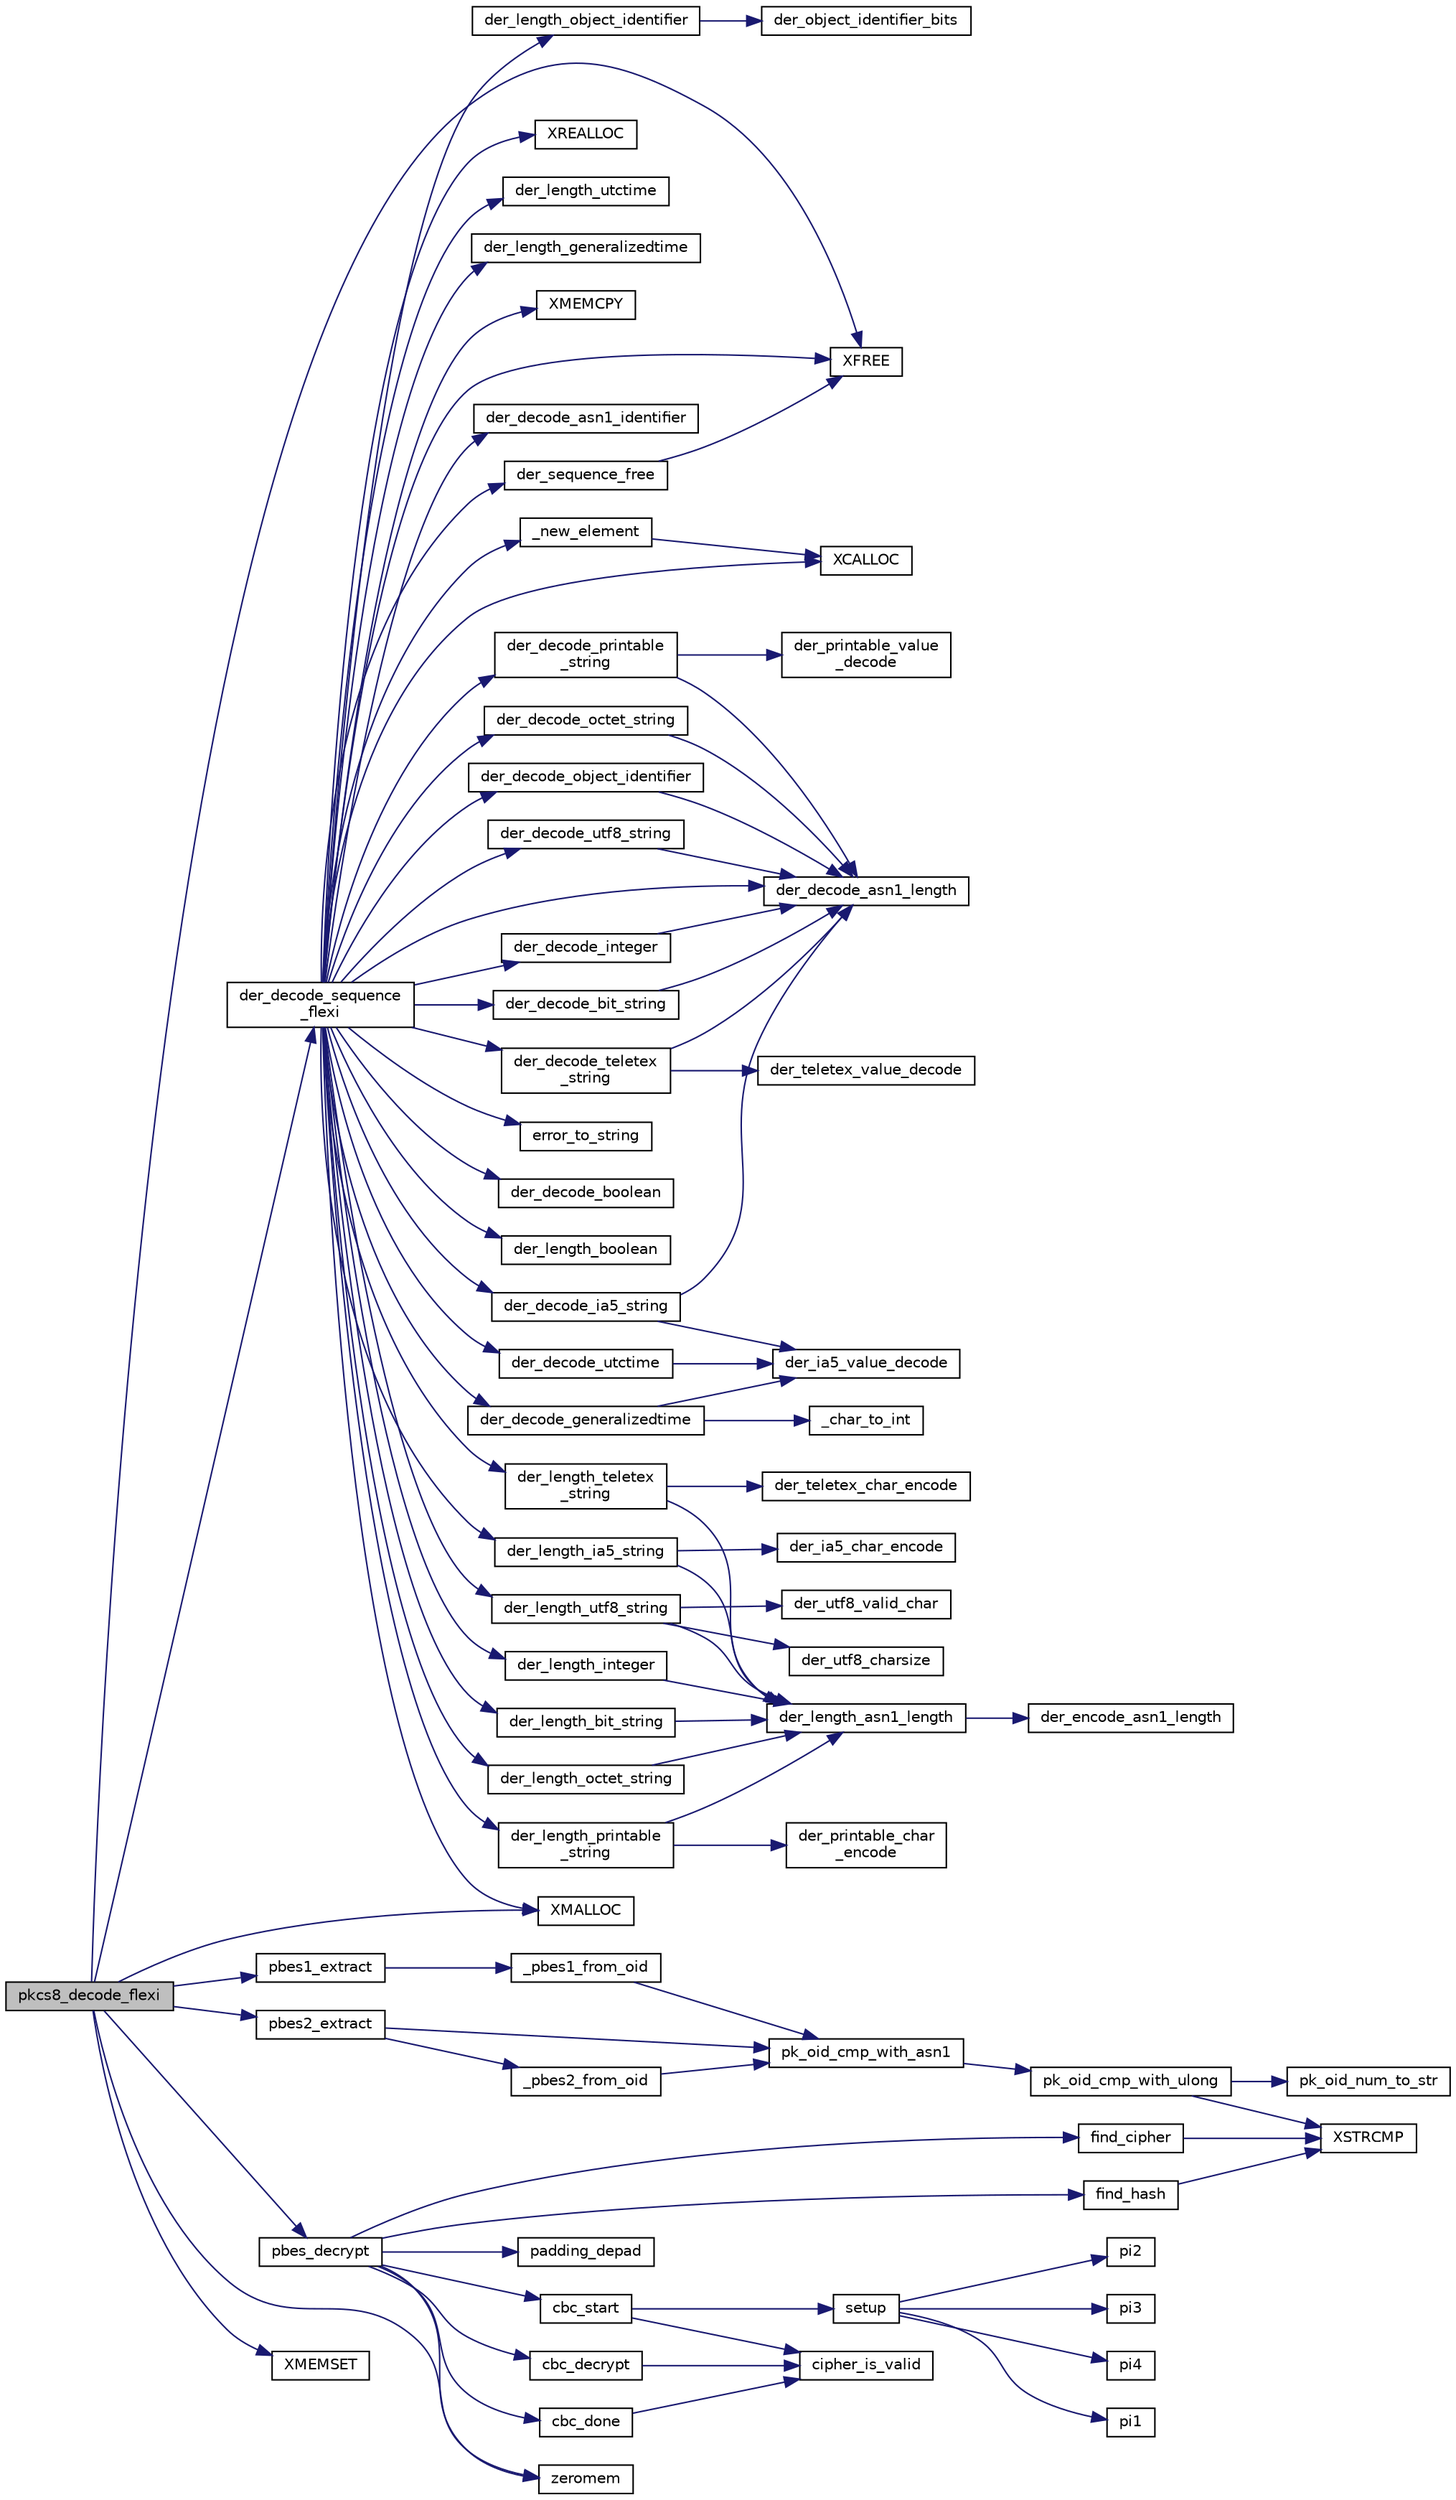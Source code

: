 digraph "pkcs8_decode_flexi"
{
 // LATEX_PDF_SIZE
  edge [fontname="Helvetica",fontsize="10",labelfontname="Helvetica",labelfontsize="10"];
  node [fontname="Helvetica",fontsize="10",shape=record];
  rankdir="LR";
  Node1049 [label="pkcs8_decode_flexi",height=0.2,width=0.4,color="black", fillcolor="grey75", style="filled", fontcolor="black",tooltip="PKCS#8 decrypt if necessary & flexi-decode."];
  Node1049 -> Node1050 [color="midnightblue",fontsize="10",style="solid",fontname="Helvetica"];
  Node1050 [label="der_decode_sequence\l_flexi",height=0.2,width=0.4,color="black", fillcolor="white", style="filled",URL="$der__decode__sequence__flexi_8c.html#acec68888a6eae3b64f54b37cfb43d9b1",tooltip="ASN.1 DER Flexi(ble) decoder will decode arbitrary DER packets and create a linked list of the decode..."];
  Node1050 -> Node1051 [color="midnightblue",fontsize="10",style="solid",fontname="Helvetica"];
  Node1051 [label="_new_element",height=0.2,width=0.4,color="black", fillcolor="white", style="filled",URL="$der__decode__sequence__flexi_8c.html#a285f79a649248ff1eb749ac2ca6310ca",tooltip=" "];
  Node1051 -> Node1052 [color="midnightblue",fontsize="10",style="solid",fontname="Helvetica"];
  Node1052 [label="XCALLOC",height=0.2,width=0.4,color="black", fillcolor="white", style="filled",URL="$tomcrypt__cfg_8h.html#a151dda14cd7acae31eaf1102b0cc0685",tooltip=" "];
  Node1050 -> Node1053 [color="midnightblue",fontsize="10",style="solid",fontname="Helvetica"];
  Node1053 [label="der_decode_asn1_identifier",height=0.2,width=0.4,color="black", fillcolor="white", style="filled",URL="$tomcrypt__private_8h.html#a651ad7c1f5a930476bb10b9d61555346",tooltip="Decode the ASN.1 Identifier."];
  Node1050 -> Node1054 [color="midnightblue",fontsize="10",style="solid",fontname="Helvetica"];
  Node1054 [label="der_decode_asn1_length",height=0.2,width=0.4,color="black", fillcolor="white", style="filled",URL="$tomcrypt__private_8h.html#af90423764098b8876368d0984d96053a",tooltip="Decode the ASN.1 Length field."];
  Node1050 -> Node1055 [color="midnightblue",fontsize="10",style="solid",fontname="Helvetica"];
  Node1055 [label="error_to_string",height=0.2,width=0.4,color="black", fillcolor="white", style="filled",URL="$tomcrypt__misc_8h.html#a3bd8fe097a1951bd18d73b2231c7f700",tooltip="Convert an LTC error code to ASCII."];
  Node1050 -> Node1052 [color="midnightblue",fontsize="10",style="solid",fontname="Helvetica"];
  Node1050 -> Node1056 [color="midnightblue",fontsize="10",style="solid",fontname="Helvetica"];
  Node1056 [label="der_decode_boolean",height=0.2,width=0.4,color="black", fillcolor="white", style="filled",URL="$der__decode__boolean_8c.html#a5c72faaf0b34b18bd92db4d95e211a9d",tooltip="Read a BOOLEAN."];
  Node1050 -> Node1057 [color="midnightblue",fontsize="10",style="solid",fontname="Helvetica"];
  Node1057 [label="der_length_boolean",height=0.2,width=0.4,color="black", fillcolor="white", style="filled",URL="$der__length__boolean_8c.html#aa90c23682da0279cbe55ea64b2c3e381",tooltip="Gets length of DER encoding of a BOOLEAN."];
  Node1050 -> Node1058 [color="midnightblue",fontsize="10",style="solid",fontname="Helvetica"];
  Node1058 [label="der_decode_integer",height=0.2,width=0.4,color="black", fillcolor="white", style="filled",URL="$der__decode__integer_8c.html#ac5b0a7020165ada29ba6278fe128599d",tooltip="Read a mp_int integer."];
  Node1058 -> Node1054 [color="midnightblue",fontsize="10",style="solid",fontname="Helvetica"];
  Node1050 -> Node1059 [color="midnightblue",fontsize="10",style="solid",fontname="Helvetica"];
  Node1059 [label="der_length_integer",height=0.2,width=0.4,color="black", fillcolor="white", style="filled",URL="$der__length__integer_8c.html#af27dfc46ec4a482af05a2265a9d31ca3",tooltip="Gets length of DER encoding of num."];
  Node1059 -> Node1060 [color="midnightblue",fontsize="10",style="solid",fontname="Helvetica"];
  Node1060 [label="der_length_asn1_length",height=0.2,width=0.4,color="black", fillcolor="white", style="filled",URL="$tomcrypt__private_8h.html#a8999e23c66cda0d777570e54f3a5c795",tooltip="Determine the length required to encode len in the ASN.1 length field."];
  Node1060 -> Node1061 [color="midnightblue",fontsize="10",style="solid",fontname="Helvetica"];
  Node1061 [label="der_encode_asn1_length",height=0.2,width=0.4,color="black", fillcolor="white", style="filled",URL="$tomcrypt__private_8h.html#ae0b6c1f1188a5aa201aa84de9a659550",tooltip="Encode the ASN.1 length field."];
  Node1050 -> Node1062 [color="midnightblue",fontsize="10",style="solid",fontname="Helvetica"];
  Node1062 [label="der_decode_bit_string",height=0.2,width=0.4,color="black", fillcolor="white", style="filled",URL="$der__decode__bit__string_8c.html#a0a0c371e559e6b455cc4a052d962226f",tooltip="Store a BIT STRING."];
  Node1062 -> Node1054 [color="midnightblue",fontsize="10",style="solid",fontname="Helvetica"];
  Node1050 -> Node1063 [color="midnightblue",fontsize="10",style="solid",fontname="Helvetica"];
  Node1063 [label="der_length_bit_string",height=0.2,width=0.4,color="black", fillcolor="white", style="filled",URL="$der__length__bit__string_8c.html#a73416248e2f93535d54603567acc9cfd",tooltip="Gets length of DER encoding of BIT STRING."];
  Node1063 -> Node1060 [color="midnightblue",fontsize="10",style="solid",fontname="Helvetica"];
  Node1050 -> Node1064 [color="midnightblue",fontsize="10",style="solid",fontname="Helvetica"];
  Node1064 [label="der_decode_octet_string",height=0.2,width=0.4,color="black", fillcolor="white", style="filled",URL="$der__decode__octet__string_8c.html#af315ce6a951697ede7ec4c9716b5b20b",tooltip="Store a OCTET STRING."];
  Node1064 -> Node1054 [color="midnightblue",fontsize="10",style="solid",fontname="Helvetica"];
  Node1050 -> Node1065 [color="midnightblue",fontsize="10",style="solid",fontname="Helvetica"];
  Node1065 [label="der_length_octet_string",height=0.2,width=0.4,color="black", fillcolor="white", style="filled",URL="$der__length__octet__string_8c.html#a65b2f3065d3f51608a1dfa3b284a74df",tooltip="Gets length of DER encoding of OCTET STRING."];
  Node1065 -> Node1060 [color="midnightblue",fontsize="10",style="solid",fontname="Helvetica"];
  Node1050 -> Node1066 [color="midnightblue",fontsize="10",style="solid",fontname="Helvetica"];
  Node1066 [label="der_decode_object_identifier",height=0.2,width=0.4,color="black", fillcolor="white", style="filled",URL="$der__decode__object__identifier_8c.html#aee91111fe2b92dca6c83e6c7de36be8f",tooltip="Decode OID data and store the array of integers in words."];
  Node1066 -> Node1054 [color="midnightblue",fontsize="10",style="solid",fontname="Helvetica"];
  Node1050 -> Node1067 [color="midnightblue",fontsize="10",style="solid",fontname="Helvetica"];
  Node1067 [label="der_length_object_identifier",height=0.2,width=0.4,color="black", fillcolor="white", style="filled",URL="$der__length__object__identifier_8c.html#ae1fe5b2cd3f20a693cc571a2a8fc9af0",tooltip="Gets length of DER encoding of Object Identifier."];
  Node1067 -> Node1068 [color="midnightblue",fontsize="10",style="solid",fontname="Helvetica"];
  Node1068 [label="der_object_identifier_bits",height=0.2,width=0.4,color="black", fillcolor="white", style="filled",URL="$der__length__object__identifier_8c.html#aef2413878ded8dc303e150d31fca294d",tooltip=" "];
  Node1050 -> Node1069 [color="midnightblue",fontsize="10",style="solid",fontname="Helvetica"];
  Node1069 [label="XREALLOC",height=0.2,width=0.4,color="black", fillcolor="white", style="filled",URL="$tomcrypt__cfg_8h.html#a6146d108fa03ec35ee5fd391f874ad5d",tooltip=" "];
  Node1050 -> Node1070 [color="midnightblue",fontsize="10",style="solid",fontname="Helvetica"];
  Node1070 [label="der_decode_utf8_string",height=0.2,width=0.4,color="black", fillcolor="white", style="filled",URL="$der__decode__utf8__string_8c.html#afc867f0f02273fac931669abded4cbb3",tooltip="Store a UTF8 STRING."];
  Node1070 -> Node1054 [color="midnightblue",fontsize="10",style="solid",fontname="Helvetica"];
  Node1050 -> Node1071 [color="midnightblue",fontsize="10",style="solid",fontname="Helvetica"];
  Node1071 [label="der_length_utf8_string",height=0.2,width=0.4,color="black", fillcolor="white", style="filled",URL="$der__length__utf8__string_8c.html#aa8b54979c2261c4d703c9464e0bb14c1",tooltip="Gets length of DER encoding of UTF8 STRING."];
  Node1071 -> Node1072 [color="midnightblue",fontsize="10",style="solid",fontname="Helvetica"];
  Node1072 [label="der_utf8_valid_char",height=0.2,width=0.4,color="black", fillcolor="white", style="filled",URL="$der__length__utf8__string_8c.html#a400ea59efe4834eac94e65230dd59822",tooltip="Test whether the given code point is valid character."];
  Node1071 -> Node1073 [color="midnightblue",fontsize="10",style="solid",fontname="Helvetica"];
  Node1073 [label="der_utf8_charsize",height=0.2,width=0.4,color="black", fillcolor="white", style="filled",URL="$der__length__utf8__string_8c.html#acc54e796874f1b01e2f9dd101da4c2a9",tooltip="Return the size in bytes of a UTF-8 character."];
  Node1071 -> Node1060 [color="midnightblue",fontsize="10",style="solid",fontname="Helvetica"];
  Node1050 -> Node1074 [color="midnightblue",fontsize="10",style="solid",fontname="Helvetica"];
  Node1074 [label="der_decode_printable\l_string",height=0.2,width=0.4,color="black", fillcolor="white", style="filled",URL="$der__decode__printable__string_8c.html#a0967e5db58c3ce6b0971b5c5097c0d9f",tooltip="Store a printable STRING."];
  Node1074 -> Node1054 [color="midnightblue",fontsize="10",style="solid",fontname="Helvetica"];
  Node1074 -> Node1075 [color="midnightblue",fontsize="10",style="solid",fontname="Helvetica"];
  Node1075 [label="der_printable_value\l_decode",height=0.2,width=0.4,color="black", fillcolor="white", style="filled",URL="$der__length__printable__string_8c.html#a40a13d8a1afe59dda039bc8fc1140ef2",tooltip=" "];
  Node1050 -> Node1076 [color="midnightblue",fontsize="10",style="solid",fontname="Helvetica"];
  Node1076 [label="der_length_printable\l_string",height=0.2,width=0.4,color="black", fillcolor="white", style="filled",URL="$der__length__printable__string_8c.html#ac206210b58e1bac2342a80d26bd802db",tooltip="Gets length of DER encoding of Printable STRING."];
  Node1076 -> Node1077 [color="midnightblue",fontsize="10",style="solid",fontname="Helvetica"];
  Node1077 [label="der_printable_char\l_encode",height=0.2,width=0.4,color="black", fillcolor="white", style="filled",URL="$der__length__printable__string_8c.html#a2169053089957db51bbd2e091c7ae293",tooltip=" "];
  Node1076 -> Node1060 [color="midnightblue",fontsize="10",style="solid",fontname="Helvetica"];
  Node1050 -> Node1078 [color="midnightblue",fontsize="10",style="solid",fontname="Helvetica"];
  Node1078 [label="der_decode_teletex\l_string",height=0.2,width=0.4,color="black", fillcolor="white", style="filled",URL="$der__decode__teletex__string_8c.html#a926dc4d05a1a0243569ea85ff85901b6",tooltip="Store a teletex STRING."];
  Node1078 -> Node1054 [color="midnightblue",fontsize="10",style="solid",fontname="Helvetica"];
  Node1078 -> Node1079 [color="midnightblue",fontsize="10",style="solid",fontname="Helvetica"];
  Node1079 [label="der_teletex_value_decode",height=0.2,width=0.4,color="black", fillcolor="white", style="filled",URL="$tomcrypt__private_8h.html#ab300884b978bd66022a4003ef5a1f2a1",tooltip=" "];
  Node1050 -> Node1080 [color="midnightblue",fontsize="10",style="solid",fontname="Helvetica"];
  Node1080 [label="der_length_teletex\l_string",height=0.2,width=0.4,color="black", fillcolor="white", style="filled",URL="$der__length__teletex__string_8c.html#a2b3c8aa9d2c26839f9100fdc0286cd93",tooltip="Gets length of DER encoding of teletex STRING."];
  Node1080 -> Node1081 [color="midnightblue",fontsize="10",style="solid",fontname="Helvetica"];
  Node1081 [label="der_teletex_char_encode",height=0.2,width=0.4,color="black", fillcolor="white", style="filled",URL="$der__length__teletex__string_8c.html#ae8e05b29e9cd248f6a81450eefd22163",tooltip=" "];
  Node1080 -> Node1060 [color="midnightblue",fontsize="10",style="solid",fontname="Helvetica"];
  Node1050 -> Node1082 [color="midnightblue",fontsize="10",style="solid",fontname="Helvetica"];
  Node1082 [label="der_decode_ia5_string",height=0.2,width=0.4,color="black", fillcolor="white", style="filled",URL="$der__decode__ia5__string_8c.html#ac2868573a2a8857a8463337d8411fe79",tooltip="Store a IA5 STRING."];
  Node1082 -> Node1054 [color="midnightblue",fontsize="10",style="solid",fontname="Helvetica"];
  Node1082 -> Node1083 [color="midnightblue",fontsize="10",style="solid",fontname="Helvetica"];
  Node1083 [label="der_ia5_value_decode",height=0.2,width=0.4,color="black", fillcolor="white", style="filled",URL="$der__length__ia5__string_8c.html#a52dbde67731f9a92da76ff73f6c960de",tooltip=" "];
  Node1050 -> Node1084 [color="midnightblue",fontsize="10",style="solid",fontname="Helvetica"];
  Node1084 [label="der_length_ia5_string",height=0.2,width=0.4,color="black", fillcolor="white", style="filled",URL="$der__length__ia5__string_8c.html#a37e6cf2c534040fe726a760956eade04",tooltip="Gets length of DER encoding of IA5 STRING."];
  Node1084 -> Node1085 [color="midnightblue",fontsize="10",style="solid",fontname="Helvetica"];
  Node1085 [label="der_ia5_char_encode",height=0.2,width=0.4,color="black", fillcolor="white", style="filled",URL="$der__length__ia5__string_8c.html#aa9cad5f213317520165e72ac9420bb65",tooltip=" "];
  Node1084 -> Node1060 [color="midnightblue",fontsize="10",style="solid",fontname="Helvetica"];
  Node1050 -> Node1086 [color="midnightblue",fontsize="10",style="solid",fontname="Helvetica"];
  Node1086 [label="der_decode_utctime",height=0.2,width=0.4,color="black", fillcolor="white", style="filled",URL="$der__decode__utctime_8c.html#a228dad2e418af24965b9b16188d61aac",tooltip="Decodes a UTC time structure in DER format (reads all 6 valid encoding formats)"];
  Node1086 -> Node1083 [color="midnightblue",fontsize="10",style="solid",fontname="Helvetica"];
  Node1050 -> Node1087 [color="midnightblue",fontsize="10",style="solid",fontname="Helvetica"];
  Node1087 [label="der_length_utctime",height=0.2,width=0.4,color="black", fillcolor="white", style="filled",URL="$der__length__utctime_8c.html#a666e7656df6985a9eb25794b878ec4e7",tooltip="Gets length of DER encoding of UTCTIME."];
  Node1050 -> Node1088 [color="midnightblue",fontsize="10",style="solid",fontname="Helvetica"];
  Node1088 [label="der_decode_generalizedtime",height=0.2,width=0.4,color="black", fillcolor="white", style="filled",URL="$der__decode__generalizedtime_8c.html#acca5d83c0dcc2bc67d724318132f66e1",tooltip="Decodes a Generalized time structure in DER format (reads all 6 valid encoding formats)"];
  Node1088 -> Node1083 [color="midnightblue",fontsize="10",style="solid",fontname="Helvetica"];
  Node1088 -> Node1089 [color="midnightblue",fontsize="10",style="solid",fontname="Helvetica"];
  Node1089 [label="_char_to_int",height=0.2,width=0.4,color="black", fillcolor="white", style="filled",URL="$der__decode__generalizedtime_8c.html#aa391ed207680ef2c210dd556712d0492",tooltip=" "];
  Node1050 -> Node1090 [color="midnightblue",fontsize="10",style="solid",fontname="Helvetica"];
  Node1090 [label="der_length_generalizedtime",height=0.2,width=0.4,color="black", fillcolor="white", style="filled",URL="$der__length__generalizedtime_8c.html#a63bd3379e9d6aa710a6ddcea3d836754",tooltip="Gets length of DER encoding of GeneralizedTime."];
  Node1050 -> Node1091 [color="midnightblue",fontsize="10",style="solid",fontname="Helvetica"];
  Node1091 [label="XMALLOC",height=0.2,width=0.4,color="black", fillcolor="white", style="filled",URL="$tomcrypt__cfg_8h.html#af363355f38fbaacdefacf270436ae1c9",tooltip=" "];
  Node1050 -> Node1092 [color="midnightblue",fontsize="10",style="solid",fontname="Helvetica"];
  Node1092 [label="XMEMCPY",height=0.2,width=0.4,color="black", fillcolor="white", style="filled",URL="$tomcrypt__cfg_8h.html#a7691dd48d60d5fc6daf2fa7ec4c55e12",tooltip=" "];
  Node1050 -> Node1093 [color="midnightblue",fontsize="10",style="solid",fontname="Helvetica"];
  Node1093 [label="XFREE",height=0.2,width=0.4,color="black", fillcolor="white", style="filled",URL="$tomcrypt__cfg_8h.html#a260d66fc0690e0502cf3bfe7b5244b75",tooltip=" "];
  Node1050 -> Node1094 [color="midnightblue",fontsize="10",style="solid",fontname="Helvetica"];
  Node1094 [label="der_sequence_free",height=0.2,width=0.4,color="black", fillcolor="white", style="filled",URL="$der__sequence__free_8c.html#ad47a79b60d0b0a1f13b5529dcbd4f5fa",tooltip="Free memory allocated by der_decode_sequence_flexi()"];
  Node1094 -> Node1093 [color="midnightblue",fontsize="10",style="solid",fontname="Helvetica"];
  Node1049 -> Node1095 [color="midnightblue",fontsize="10",style="solid",fontname="Helvetica"];
  Node1095 [label="pbes1_extract",height=0.2,width=0.4,color="black", fillcolor="white", style="filled",URL="$tomcrypt__private_8h.html#a3573423ba7eb454bb5f969ee9b580024",tooltip="Extract PBES1 parameters."];
  Node1095 -> Node1096 [color="midnightblue",fontsize="10",style="solid",fontname="Helvetica"];
  Node1096 [label="_pbes1_from_oid",height=0.2,width=0.4,color="black", fillcolor="white", style="filled",URL="$pbes1_8c.html#ae603bc6c7e6913beec5714350041adc6",tooltip=" "];
  Node1096 -> Node1097 [color="midnightblue",fontsize="10",style="solid",fontname="Helvetica"];
  Node1097 [label="pk_oid_cmp_with_asn1",height=0.2,width=0.4,color="black", fillcolor="white", style="filled",URL="$tomcrypt__private_8h.html#aaa860b1fbc776e0760df8934a6aa245a",tooltip=" "];
  Node1097 -> Node1098 [color="midnightblue",fontsize="10",style="solid",fontname="Helvetica"];
  Node1098 [label="pk_oid_cmp_with_ulong",height=0.2,width=0.4,color="black", fillcolor="white", style="filled",URL="$pk__oid__cmp_8c.html#a4283c0cfa77d37ab8add0b7c531d3d6f",tooltip=" "];
  Node1098 -> Node1099 [color="midnightblue",fontsize="10",style="solid",fontname="Helvetica"];
  Node1099 [label="pk_oid_num_to_str",height=0.2,width=0.4,color="black", fillcolor="white", style="filled",URL="$tomcrypt__private_8h.html#a5ead1435fcad3d1f1842a6419079f036",tooltip=" "];
  Node1098 -> Node1100 [color="midnightblue",fontsize="10",style="solid",fontname="Helvetica"];
  Node1100 [label="XSTRCMP",height=0.2,width=0.4,color="black", fillcolor="white", style="filled",URL="$tomcrypt__cfg_8h.html#a5d6e3d69e1d3f54de008b963bba3c6b3",tooltip=" "];
  Node1049 -> Node1101 [color="midnightblue",fontsize="10",style="solid",fontname="Helvetica"];
  Node1101 [label="pbes2_extract",height=0.2,width=0.4,color="black", fillcolor="white", style="filled",URL="$tomcrypt__private_8h.html#a741f04fef81b90c03eeba79d1d680273",tooltip="Extract PBES2 parameters."];
  Node1101 -> Node1102 [color="midnightblue",fontsize="10",style="solid",fontname="Helvetica"];
  Node1102 [label="_pbes2_from_oid",height=0.2,width=0.4,color="black", fillcolor="white", style="filled",URL="$pbes2_8c.html#a6d172113e8d3bf8ef62690a35a2bbf52",tooltip=" "];
  Node1102 -> Node1097 [color="midnightblue",fontsize="10",style="solid",fontname="Helvetica"];
  Node1101 -> Node1097 [color="midnightblue",fontsize="10",style="solid",fontname="Helvetica"];
  Node1049 -> Node1103 [color="midnightblue",fontsize="10",style="solid",fontname="Helvetica"];
  Node1103 [label="pbes_decrypt",height=0.2,width=0.4,color="black", fillcolor="white", style="filled",URL="$tomcrypt__private_8h.html#a7df0f8ba7d5d6b9752a7bb9c5e3f7081",tooltip="Decrypt Data encrypted via either PBES1 or PBES2."];
  Node1103 -> Node1104 [color="midnightblue",fontsize="10",style="solid",fontname="Helvetica"];
  Node1104 [label="cbc_decrypt",height=0.2,width=0.4,color="black", fillcolor="white", style="filled",URL="$cbc__decrypt_8c.html#a370774a78d86e94ee3dee504dc15773f",tooltip="CBC decrypt."];
  Node1104 -> Node1105 [color="midnightblue",fontsize="10",style="solid",fontname="Helvetica"];
  Node1105 [label="cipher_is_valid",height=0.2,width=0.4,color="black", fillcolor="white", style="filled",URL="$tomcrypt__cipher_8h.html#ac30eb68934c4ca07205344dc9d159221",tooltip=" "];
  Node1103 -> Node1106 [color="midnightblue",fontsize="10",style="solid",fontname="Helvetica"];
  Node1106 [label="cbc_done",height=0.2,width=0.4,color="black", fillcolor="white", style="filled",URL="$cbc__done_8c.html#a13f57f4d9801877029527e4ad3a2dd5f",tooltip="Terminate the chain."];
  Node1106 -> Node1105 [color="midnightblue",fontsize="10",style="solid",fontname="Helvetica"];
  Node1103 -> Node1107 [color="midnightblue",fontsize="10",style="solid",fontname="Helvetica"];
  Node1107 [label="cbc_start",height=0.2,width=0.4,color="black", fillcolor="white", style="filled",URL="$cbc__start_8c.html#abba6632aa97f200faf29cdb7f5d99eee",tooltip="Initialize a CBC context."];
  Node1107 -> Node1105 [color="midnightblue",fontsize="10",style="solid",fontname="Helvetica"];
  Node1107 -> Node1108 [color="midnightblue",fontsize="10",style="solid",fontname="Helvetica"];
  Node1108 [label="setup",height=0.2,width=0.4,color="black", fillcolor="white", style="filled",URL="$multi2_8c.html#ad0625943f7d847668b869ed827c51d47",tooltip=" "];
  Node1108 -> Node1109 [color="midnightblue",fontsize="10",style="solid",fontname="Helvetica"];
  Node1109 [label="pi1",height=0.2,width=0.4,color="black", fillcolor="white", style="filled",URL="$multi2_8c.html#aa6e28a79517b509154714e51c2c1dc3b",tooltip=" "];
  Node1108 -> Node1110 [color="midnightblue",fontsize="10",style="solid",fontname="Helvetica"];
  Node1110 [label="pi2",height=0.2,width=0.4,color="black", fillcolor="white", style="filled",URL="$multi2_8c.html#a37c4b6b09dd5493456b3c765914b1481",tooltip=" "];
  Node1108 -> Node1111 [color="midnightblue",fontsize="10",style="solid",fontname="Helvetica"];
  Node1111 [label="pi3",height=0.2,width=0.4,color="black", fillcolor="white", style="filled",URL="$multi2_8c.html#a3e3c386a25d0f6950651f1fa5277c147",tooltip=" "];
  Node1108 -> Node1112 [color="midnightblue",fontsize="10",style="solid",fontname="Helvetica"];
  Node1112 [label="pi4",height=0.2,width=0.4,color="black", fillcolor="white", style="filled",URL="$multi2_8c.html#ad94b543f7f2133e851ecb20bd9324e12",tooltip=" "];
  Node1103 -> Node1113 [color="midnightblue",fontsize="10",style="solid",fontname="Helvetica"];
  Node1113 [label="find_cipher",height=0.2,width=0.4,color="black", fillcolor="white", style="filled",URL="$tomcrypt__cipher_8h.html#af5c3882342fd65a17239cd04bfdf44e2",tooltip="Find a registered cipher by name."];
  Node1113 -> Node1100 [color="midnightblue",fontsize="10",style="solid",fontname="Helvetica"];
  Node1103 -> Node1114 [color="midnightblue",fontsize="10",style="solid",fontname="Helvetica"];
  Node1114 [label="find_hash",height=0.2,width=0.4,color="black", fillcolor="white", style="filled",URL="$tomcrypt__hash_8h.html#a1818254b9c8f09047af3b66ea7f5852b",tooltip="Find a registered hash by name."];
  Node1114 -> Node1100 [color="midnightblue",fontsize="10",style="solid",fontname="Helvetica"];
  Node1103 -> Node1115 [color="midnightblue",fontsize="10",style="solid",fontname="Helvetica"];
  Node1115 [label="padding_depad",height=0.2,width=0.4,color="black", fillcolor="white", style="filled",URL="$padding__depad_8c.html#a82df175ea5c72fef7e519125bbe9fb89",tooltip="Remove padding from your data."];
  Node1103 -> Node1116 [color="midnightblue",fontsize="10",style="solid",fontname="Helvetica"];
  Node1116 [label="zeromem",height=0.2,width=0.4,color="black", fillcolor="white", style="filled",URL="$tomcrypt__misc_8h.html#a63b6e188713790263bfd3612fe8b398f",tooltip="Zero a block of memory."];
  Node1049 -> Node1093 [color="midnightblue",fontsize="10",style="solid",fontname="Helvetica"];
  Node1049 -> Node1091 [color="midnightblue",fontsize="10",style="solid",fontname="Helvetica"];
  Node1049 -> Node1117 [color="midnightblue",fontsize="10",style="solid",fontname="Helvetica"];
  Node1117 [label="XMEMSET",height=0.2,width=0.4,color="black", fillcolor="white", style="filled",URL="$tomcrypt__cfg_8h.html#aa3c34a6f6c61de7da9258b5a30e32c2f",tooltip=" "];
  Node1049 -> Node1116 [color="midnightblue",fontsize="10",style="solid",fontname="Helvetica"];
}
